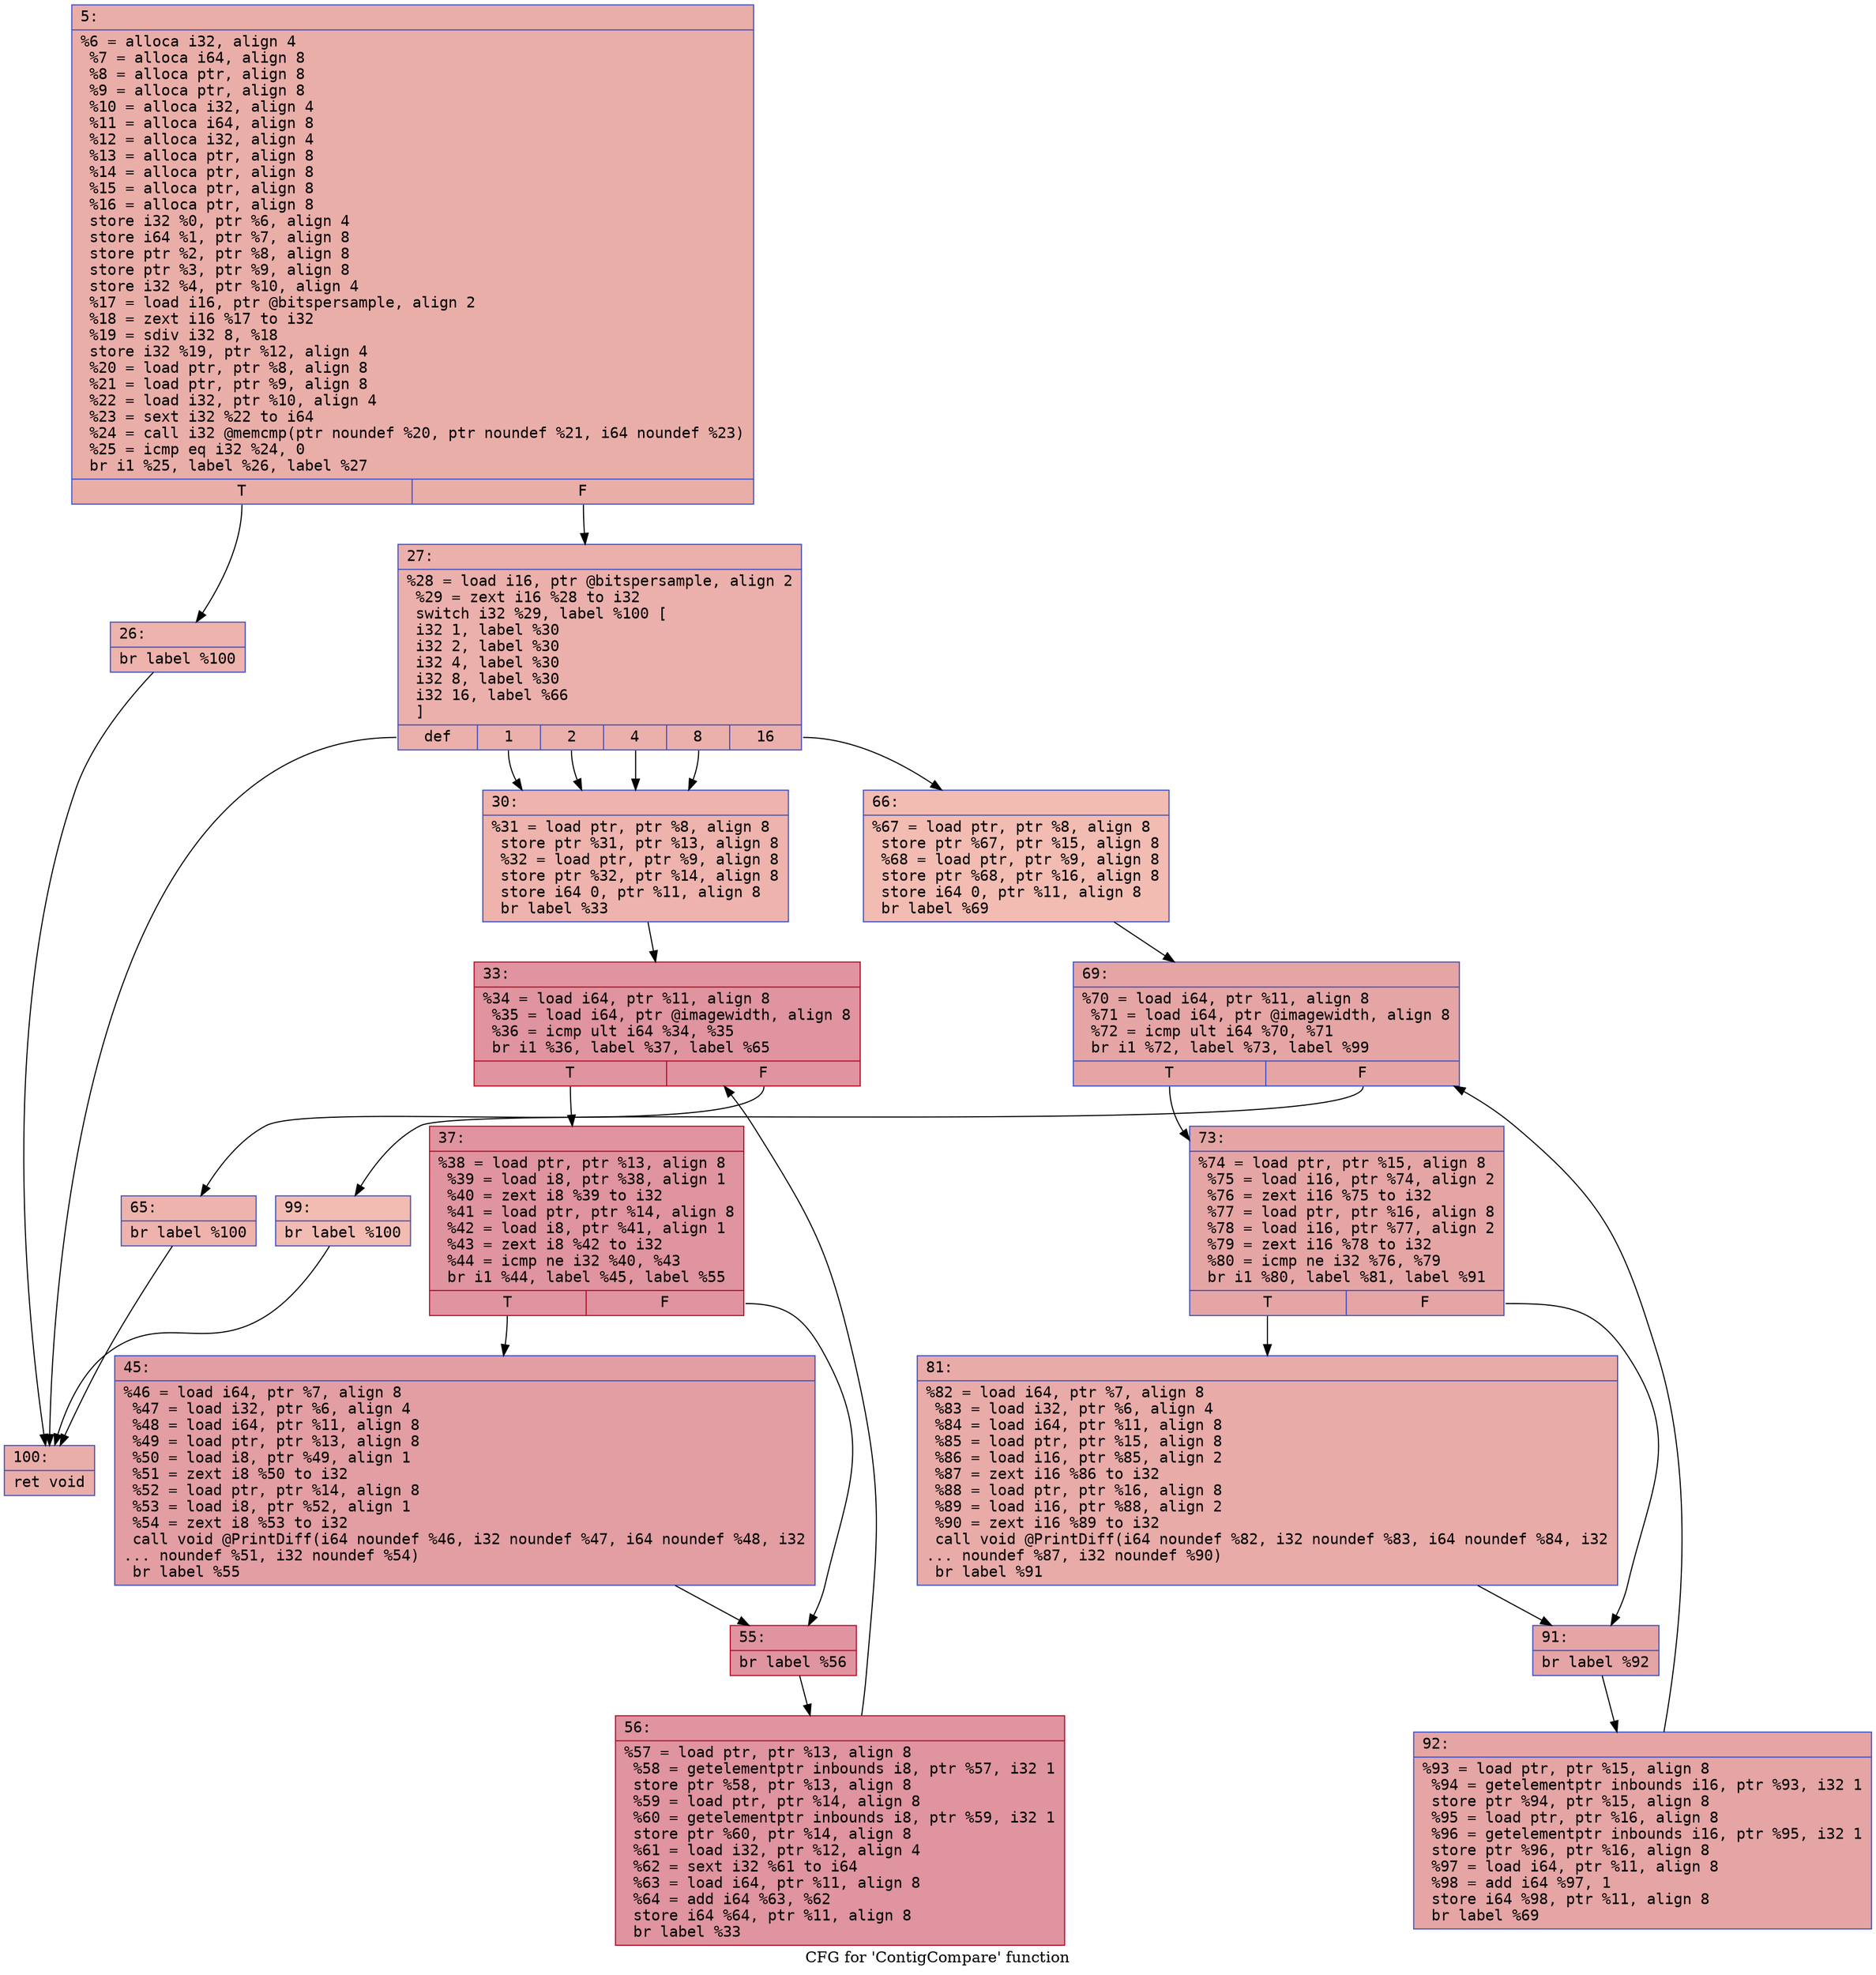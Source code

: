 digraph "CFG for 'ContigCompare' function" {
	label="CFG for 'ContigCompare' function";

	Node0x6000005f4690 [shape=record,color="#3d50c3ff", style=filled, fillcolor="#d0473d70" fontname="Courier",label="{5:\l|  %6 = alloca i32, align 4\l  %7 = alloca i64, align 8\l  %8 = alloca ptr, align 8\l  %9 = alloca ptr, align 8\l  %10 = alloca i32, align 4\l  %11 = alloca i64, align 8\l  %12 = alloca i32, align 4\l  %13 = alloca ptr, align 8\l  %14 = alloca ptr, align 8\l  %15 = alloca ptr, align 8\l  %16 = alloca ptr, align 8\l  store i32 %0, ptr %6, align 4\l  store i64 %1, ptr %7, align 8\l  store ptr %2, ptr %8, align 8\l  store ptr %3, ptr %9, align 8\l  store i32 %4, ptr %10, align 4\l  %17 = load i16, ptr @bitspersample, align 2\l  %18 = zext i16 %17 to i32\l  %19 = sdiv i32 8, %18\l  store i32 %19, ptr %12, align 4\l  %20 = load ptr, ptr %8, align 8\l  %21 = load ptr, ptr %9, align 8\l  %22 = load i32, ptr %10, align 4\l  %23 = sext i32 %22 to i64\l  %24 = call i32 @memcmp(ptr noundef %20, ptr noundef %21, i64 noundef %23)\l  %25 = icmp eq i32 %24, 0\l  br i1 %25, label %26, label %27\l|{<s0>T|<s1>F}}"];
	Node0x6000005f4690:s0 -> Node0x6000005f46e0[tooltip="5 -> 26\nProbability 37.50%" ];
	Node0x6000005f4690:s1 -> Node0x6000005f4730[tooltip="5 -> 27\nProbability 62.50%" ];
	Node0x6000005f46e0 [shape=record,color="#3d50c3ff", style=filled, fillcolor="#d6524470" fontname="Courier",label="{26:\l|  br label %100\l}"];
	Node0x6000005f46e0 -> Node0x6000005f4be0[tooltip="26 -> 100\nProbability 100.00%" ];
	Node0x6000005f4730 [shape=record,color="#3d50c3ff", style=filled, fillcolor="#d24b4070" fontname="Courier",label="{27:\l|  %28 = load i16, ptr @bitspersample, align 2\l  %29 = zext i16 %28 to i32\l  switch i32 %29, label %100 [\l    i32 1, label %30\l    i32 2, label %30\l    i32 4, label %30\l    i32 8, label %30\l    i32 16, label %66\l  ]\l|{<s0>def|<s1>1|<s2>2|<s3>4|<s4>8|<s5>16}}"];
	Node0x6000005f4730:s0 -> Node0x6000005f4be0[tooltip="27 -> 100\nProbability 16.67%" ];
	Node0x6000005f4730:s1 -> Node0x6000005f4780[tooltip="27 -> 30\nProbability 66.67%" ];
	Node0x6000005f4730:s2 -> Node0x6000005f4780[tooltip="27 -> 30\nProbability 66.67%" ];
	Node0x6000005f4730:s3 -> Node0x6000005f4780[tooltip="27 -> 30\nProbability 66.67%" ];
	Node0x6000005f4730:s4 -> Node0x6000005f4780[tooltip="27 -> 30\nProbability 66.67%" ];
	Node0x6000005f4730:s5 -> Node0x6000005f49b0[tooltip="27 -> 66\nProbability 16.67%" ];
	Node0x6000005f4780 [shape=record,color="#3d50c3ff", style=filled, fillcolor="#d6524470" fontname="Courier",label="{30:\l|  %31 = load ptr, ptr %8, align 8\l  store ptr %31, ptr %13, align 8\l  %32 = load ptr, ptr %9, align 8\l  store ptr %32, ptr %14, align 8\l  store i64 0, ptr %11, align 8\l  br label %33\l}"];
	Node0x6000005f4780 -> Node0x6000005f47d0[tooltip="30 -> 33\nProbability 100.00%" ];
	Node0x6000005f47d0 [shape=record,color="#b70d28ff", style=filled, fillcolor="#b70d2870" fontname="Courier",label="{33:\l|  %34 = load i64, ptr %11, align 8\l  %35 = load i64, ptr @imagewidth, align 8\l  %36 = icmp ult i64 %34, %35\l  br i1 %36, label %37, label %65\l|{<s0>T|<s1>F}}"];
	Node0x6000005f47d0:s0 -> Node0x6000005f4820[tooltip="33 -> 37\nProbability 96.88%" ];
	Node0x6000005f47d0:s1 -> Node0x6000005f4960[tooltip="33 -> 65\nProbability 3.12%" ];
	Node0x6000005f4820 [shape=record,color="#b70d28ff", style=filled, fillcolor="#b70d2870" fontname="Courier",label="{37:\l|  %38 = load ptr, ptr %13, align 8\l  %39 = load i8, ptr %38, align 1\l  %40 = zext i8 %39 to i32\l  %41 = load ptr, ptr %14, align 8\l  %42 = load i8, ptr %41, align 1\l  %43 = zext i8 %42 to i32\l  %44 = icmp ne i32 %40, %43\l  br i1 %44, label %45, label %55\l|{<s0>T|<s1>F}}"];
	Node0x6000005f4820:s0 -> Node0x6000005f4870[tooltip="37 -> 45\nProbability 50.00%" ];
	Node0x6000005f4820:s1 -> Node0x6000005f48c0[tooltip="37 -> 55\nProbability 50.00%" ];
	Node0x6000005f4870 [shape=record,color="#3d50c3ff", style=filled, fillcolor="#be242e70" fontname="Courier",label="{45:\l|  %46 = load i64, ptr %7, align 8\l  %47 = load i32, ptr %6, align 4\l  %48 = load i64, ptr %11, align 8\l  %49 = load ptr, ptr %13, align 8\l  %50 = load i8, ptr %49, align 1\l  %51 = zext i8 %50 to i32\l  %52 = load ptr, ptr %14, align 8\l  %53 = load i8, ptr %52, align 1\l  %54 = zext i8 %53 to i32\l  call void @PrintDiff(i64 noundef %46, i32 noundef %47, i64 noundef %48, i32\l... noundef %51, i32 noundef %54)\l  br label %55\l}"];
	Node0x6000005f4870 -> Node0x6000005f48c0[tooltip="45 -> 55\nProbability 100.00%" ];
	Node0x6000005f48c0 [shape=record,color="#b70d28ff", style=filled, fillcolor="#b70d2870" fontname="Courier",label="{55:\l|  br label %56\l}"];
	Node0x6000005f48c0 -> Node0x6000005f4910[tooltip="55 -> 56\nProbability 100.00%" ];
	Node0x6000005f4910 [shape=record,color="#b70d28ff", style=filled, fillcolor="#b70d2870" fontname="Courier",label="{56:\l|  %57 = load ptr, ptr %13, align 8\l  %58 = getelementptr inbounds i8, ptr %57, i32 1\l  store ptr %58, ptr %13, align 8\l  %59 = load ptr, ptr %14, align 8\l  %60 = getelementptr inbounds i8, ptr %59, i32 1\l  store ptr %60, ptr %14, align 8\l  %61 = load i32, ptr %12, align 4\l  %62 = sext i32 %61 to i64\l  %63 = load i64, ptr %11, align 8\l  %64 = add i64 %63, %62\l  store i64 %64, ptr %11, align 8\l  br label %33\l}"];
	Node0x6000005f4910 -> Node0x6000005f47d0[tooltip="56 -> 33\nProbability 100.00%" ];
	Node0x6000005f4960 [shape=record,color="#3d50c3ff", style=filled, fillcolor="#d6524470" fontname="Courier",label="{65:\l|  br label %100\l}"];
	Node0x6000005f4960 -> Node0x6000005f4be0[tooltip="65 -> 100\nProbability 100.00%" ];
	Node0x6000005f49b0 [shape=record,color="#3d50c3ff", style=filled, fillcolor="#e1675170" fontname="Courier",label="{66:\l|  %67 = load ptr, ptr %8, align 8\l  store ptr %67, ptr %15, align 8\l  %68 = load ptr, ptr %9, align 8\l  store ptr %68, ptr %16, align 8\l  store i64 0, ptr %11, align 8\l  br label %69\l}"];
	Node0x6000005f49b0 -> Node0x6000005f4a00[tooltip="66 -> 69\nProbability 100.00%" ];
	Node0x6000005f4a00 [shape=record,color="#3d50c3ff", style=filled, fillcolor="#c5333470" fontname="Courier",label="{69:\l|  %70 = load i64, ptr %11, align 8\l  %71 = load i64, ptr @imagewidth, align 8\l  %72 = icmp ult i64 %70, %71\l  br i1 %72, label %73, label %99\l|{<s0>T|<s1>F}}"];
	Node0x6000005f4a00:s0 -> Node0x6000005f4a50[tooltip="69 -> 73\nProbability 96.88%" ];
	Node0x6000005f4a00:s1 -> Node0x6000005f4b90[tooltip="69 -> 99\nProbability 3.12%" ];
	Node0x6000005f4a50 [shape=record,color="#3d50c3ff", style=filled, fillcolor="#c5333470" fontname="Courier",label="{73:\l|  %74 = load ptr, ptr %15, align 8\l  %75 = load i16, ptr %74, align 2\l  %76 = zext i16 %75 to i32\l  %77 = load ptr, ptr %16, align 8\l  %78 = load i16, ptr %77, align 2\l  %79 = zext i16 %78 to i32\l  %80 = icmp ne i32 %76, %79\l  br i1 %80, label %81, label %91\l|{<s0>T|<s1>F}}"];
	Node0x6000005f4a50:s0 -> Node0x6000005f4aa0[tooltip="73 -> 81\nProbability 50.00%" ];
	Node0x6000005f4a50:s1 -> Node0x6000005f4af0[tooltip="73 -> 91\nProbability 50.00%" ];
	Node0x6000005f4aa0 [shape=record,color="#3d50c3ff", style=filled, fillcolor="#cc403a70" fontname="Courier",label="{81:\l|  %82 = load i64, ptr %7, align 8\l  %83 = load i32, ptr %6, align 4\l  %84 = load i64, ptr %11, align 8\l  %85 = load ptr, ptr %15, align 8\l  %86 = load i16, ptr %85, align 2\l  %87 = zext i16 %86 to i32\l  %88 = load ptr, ptr %16, align 8\l  %89 = load i16, ptr %88, align 2\l  %90 = zext i16 %89 to i32\l  call void @PrintDiff(i64 noundef %82, i32 noundef %83, i64 noundef %84, i32\l... noundef %87, i32 noundef %90)\l  br label %91\l}"];
	Node0x6000005f4aa0 -> Node0x6000005f4af0[tooltip="81 -> 91\nProbability 100.00%" ];
	Node0x6000005f4af0 [shape=record,color="#3d50c3ff", style=filled, fillcolor="#c5333470" fontname="Courier",label="{91:\l|  br label %92\l}"];
	Node0x6000005f4af0 -> Node0x6000005f4b40[tooltip="91 -> 92\nProbability 100.00%" ];
	Node0x6000005f4b40 [shape=record,color="#3d50c3ff", style=filled, fillcolor="#c5333470" fontname="Courier",label="{92:\l|  %93 = load ptr, ptr %15, align 8\l  %94 = getelementptr inbounds i16, ptr %93, i32 1\l  store ptr %94, ptr %15, align 8\l  %95 = load ptr, ptr %16, align 8\l  %96 = getelementptr inbounds i16, ptr %95, i32 1\l  store ptr %96, ptr %16, align 8\l  %97 = load i64, ptr %11, align 8\l  %98 = add i64 %97, 1\l  store i64 %98, ptr %11, align 8\l  br label %69\l}"];
	Node0x6000005f4b40 -> Node0x6000005f4a00[tooltip="92 -> 69\nProbability 100.00%" ];
	Node0x6000005f4b90 [shape=record,color="#3d50c3ff", style=filled, fillcolor="#e1675170" fontname="Courier",label="{99:\l|  br label %100\l}"];
	Node0x6000005f4b90 -> Node0x6000005f4be0[tooltip="99 -> 100\nProbability 100.00%" ];
	Node0x6000005f4be0 [shape=record,color="#3d50c3ff", style=filled, fillcolor="#d0473d70" fontname="Courier",label="{100:\l|  ret void\l}"];
}
